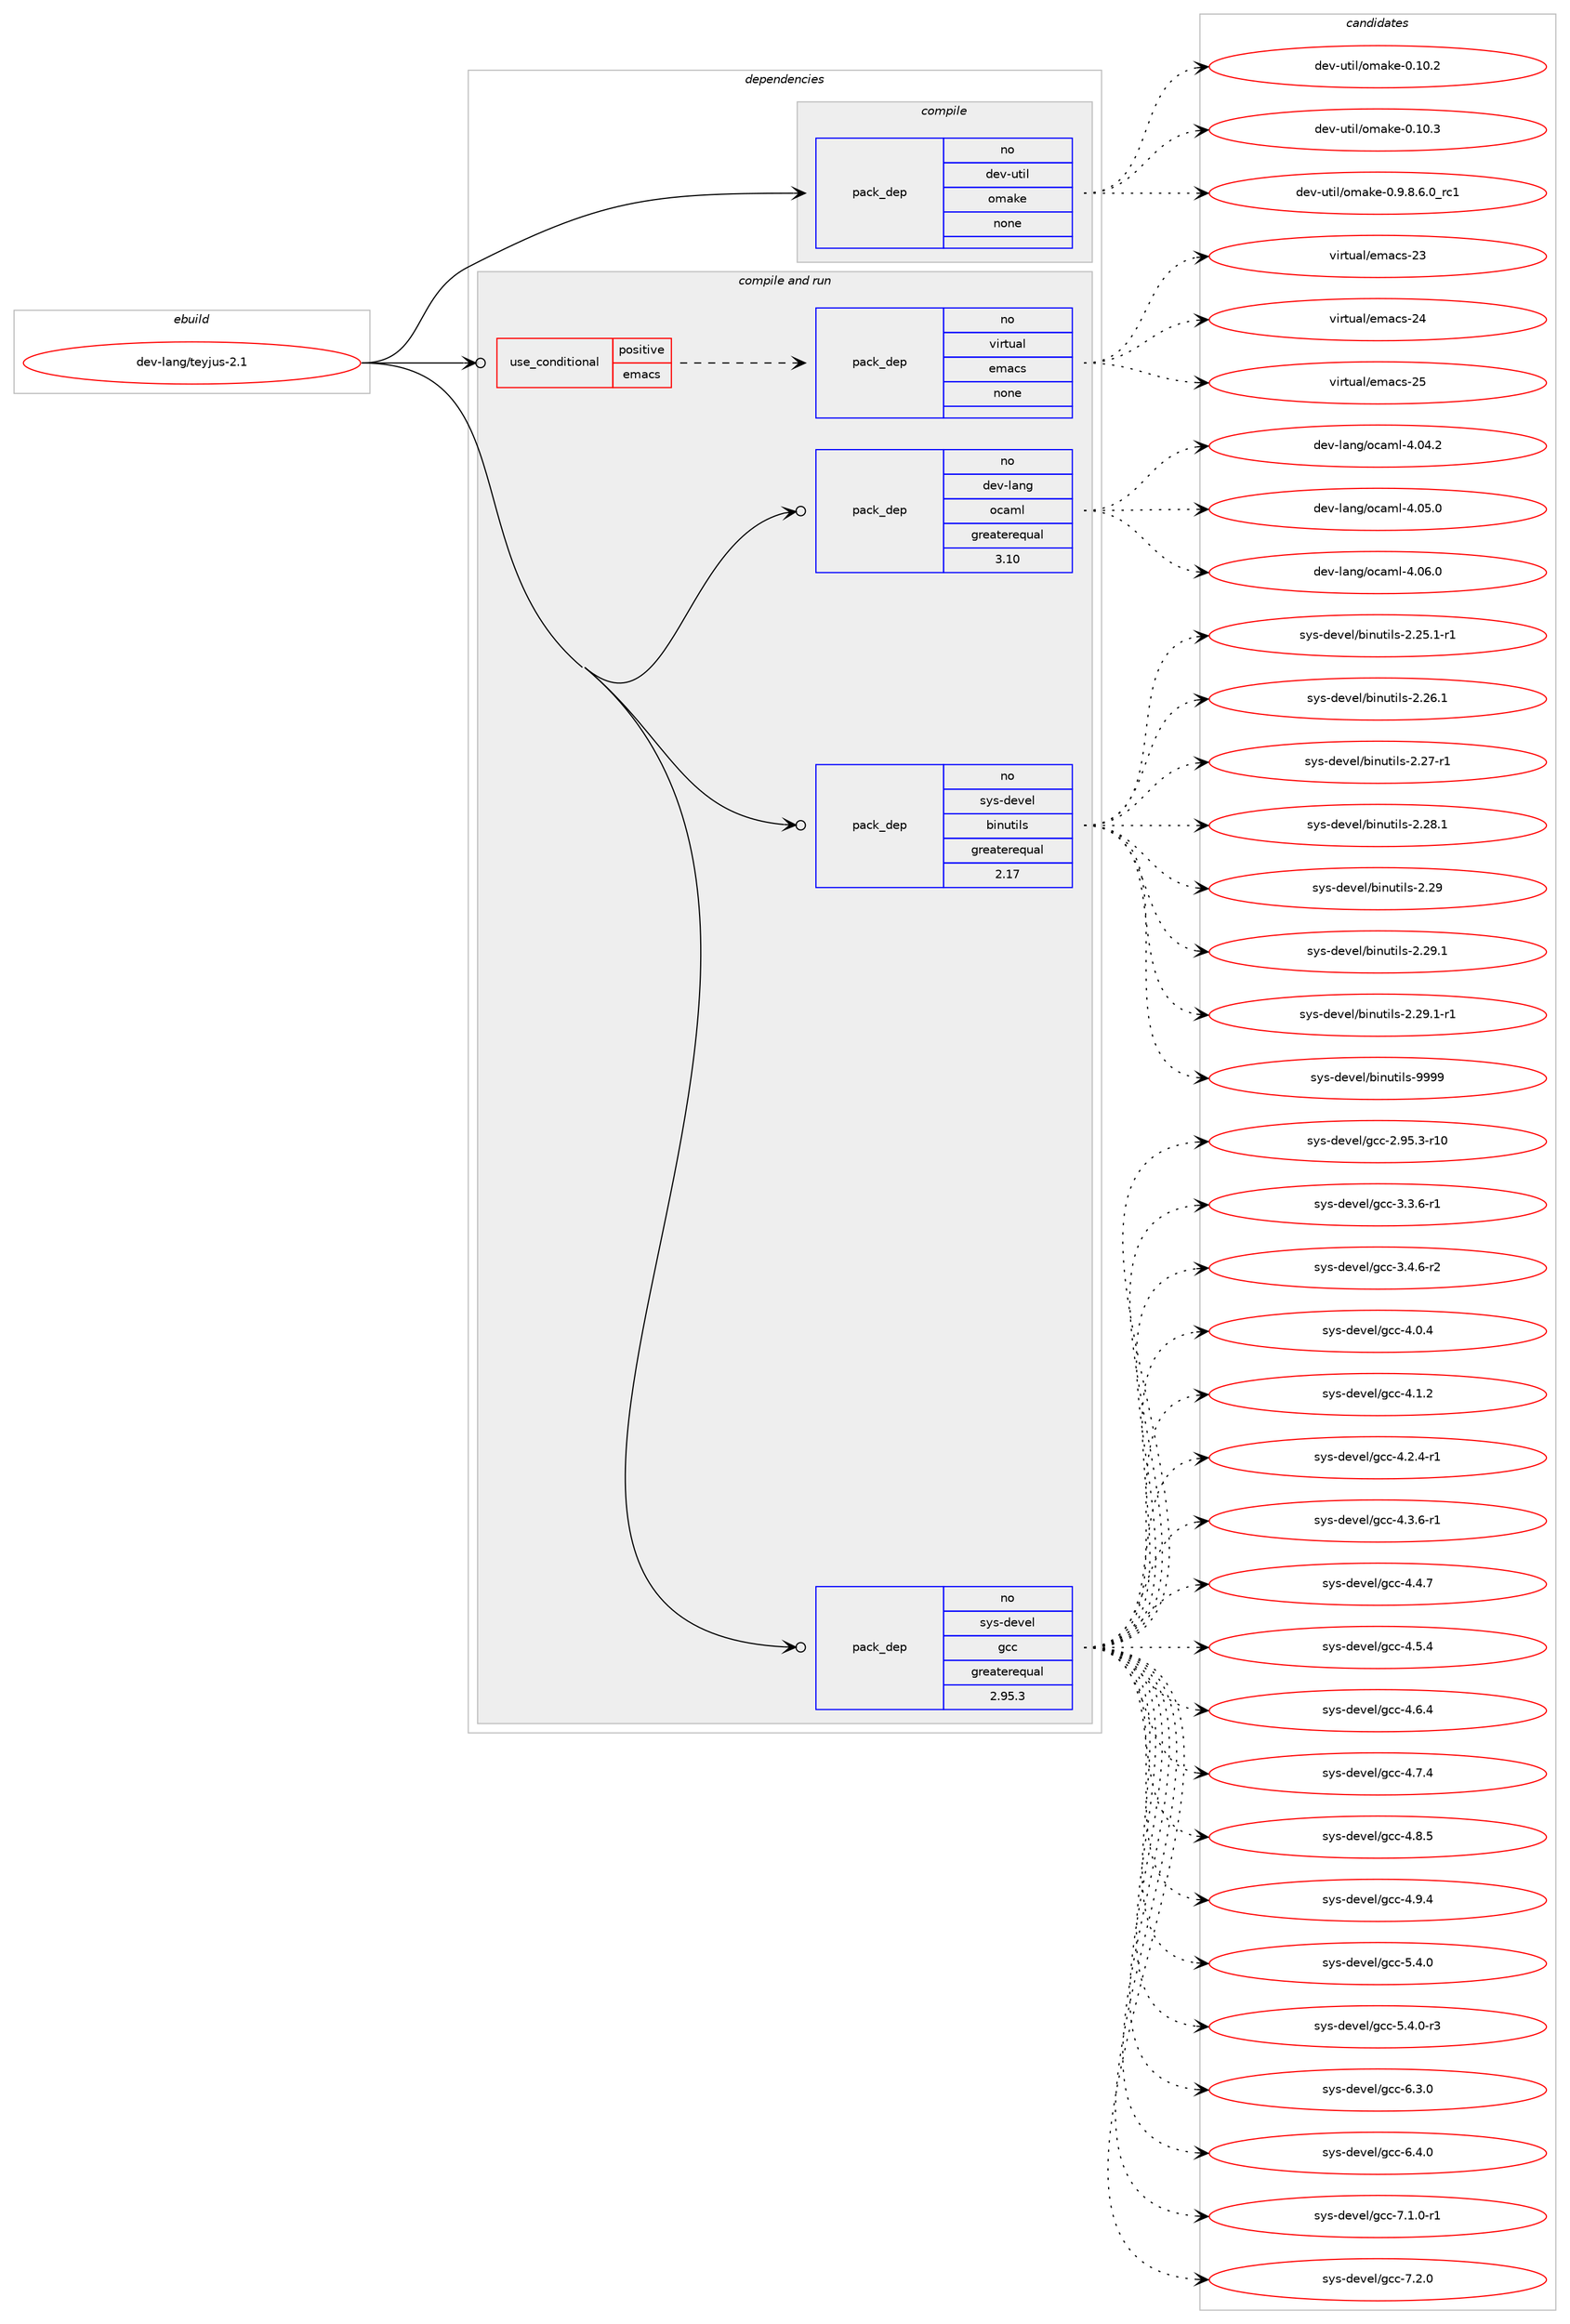 digraph prolog {

# *************
# Graph options
# *************

newrank=true;
concentrate=true;
compound=true;
graph [rankdir=LR,fontname=Helvetica,fontsize=10,ranksep=1.5];#, ranksep=2.5, nodesep=0.2];
edge  [arrowhead=vee];
node  [fontname=Helvetica,fontsize=10];

# **********
# The ebuild
# **********

subgraph cluster_leftcol {
color=gray;
rank=same;
label=<<i>ebuild</i>>;
id [label="dev-lang/teyjus-2.1", color=red, width=4, href="../dev-lang/teyjus-2.1.svg"];
}

# ****************
# The dependencies
# ****************

subgraph cluster_midcol {
color=gray;
label=<<i>dependencies</i>>;
subgraph cluster_compile {
fillcolor="#eeeeee";
style=filled;
label=<<i>compile</i>>;
subgraph pack83191 {
dependency110314 [label=<<TABLE BORDER="0" CELLBORDER="1" CELLSPACING="0" CELLPADDING="4" WIDTH="220"><TR><TD ROWSPAN="6" CELLPADDING="30">pack_dep</TD></TR><TR><TD WIDTH="110">no</TD></TR><TR><TD>dev-util</TD></TR><TR><TD>omake</TD></TR><TR><TD>none</TD></TR><TR><TD></TD></TR></TABLE>>, shape=none, color=blue];
}
id:e -> dependency110314:w [weight=20,style="solid",arrowhead="vee"];
}
subgraph cluster_compileandrun {
fillcolor="#eeeeee";
style=filled;
label=<<i>compile and run</i>>;
subgraph cond23934 {
dependency110315 [label=<<TABLE BORDER="0" CELLBORDER="1" CELLSPACING="0" CELLPADDING="4"><TR><TD ROWSPAN="3" CELLPADDING="10">use_conditional</TD></TR><TR><TD>positive</TD></TR><TR><TD>emacs</TD></TR></TABLE>>, shape=none, color=red];
subgraph pack83192 {
dependency110316 [label=<<TABLE BORDER="0" CELLBORDER="1" CELLSPACING="0" CELLPADDING="4" WIDTH="220"><TR><TD ROWSPAN="6" CELLPADDING="30">pack_dep</TD></TR><TR><TD WIDTH="110">no</TD></TR><TR><TD>virtual</TD></TR><TR><TD>emacs</TD></TR><TR><TD>none</TD></TR><TR><TD></TD></TR></TABLE>>, shape=none, color=blue];
}
dependency110315:e -> dependency110316:w [weight=20,style="dashed",arrowhead="vee"];
}
id:e -> dependency110315:w [weight=20,style="solid",arrowhead="odotvee"];
subgraph pack83193 {
dependency110317 [label=<<TABLE BORDER="0" CELLBORDER="1" CELLSPACING="0" CELLPADDING="4" WIDTH="220"><TR><TD ROWSPAN="6" CELLPADDING="30">pack_dep</TD></TR><TR><TD WIDTH="110">no</TD></TR><TR><TD>dev-lang</TD></TR><TR><TD>ocaml</TD></TR><TR><TD>greaterequal</TD></TR><TR><TD>3.10</TD></TR></TABLE>>, shape=none, color=blue];
}
id:e -> dependency110317:w [weight=20,style="solid",arrowhead="odotvee"];
subgraph pack83194 {
dependency110318 [label=<<TABLE BORDER="0" CELLBORDER="1" CELLSPACING="0" CELLPADDING="4" WIDTH="220"><TR><TD ROWSPAN="6" CELLPADDING="30">pack_dep</TD></TR><TR><TD WIDTH="110">no</TD></TR><TR><TD>sys-devel</TD></TR><TR><TD>binutils</TD></TR><TR><TD>greaterequal</TD></TR><TR><TD>2.17</TD></TR></TABLE>>, shape=none, color=blue];
}
id:e -> dependency110318:w [weight=20,style="solid",arrowhead="odotvee"];
subgraph pack83195 {
dependency110319 [label=<<TABLE BORDER="0" CELLBORDER="1" CELLSPACING="0" CELLPADDING="4" WIDTH="220"><TR><TD ROWSPAN="6" CELLPADDING="30">pack_dep</TD></TR><TR><TD WIDTH="110">no</TD></TR><TR><TD>sys-devel</TD></TR><TR><TD>gcc</TD></TR><TR><TD>greaterequal</TD></TR><TR><TD>2.95.3</TD></TR></TABLE>>, shape=none, color=blue];
}
id:e -> dependency110319:w [weight=20,style="solid",arrowhead="odotvee"];
}
subgraph cluster_run {
fillcolor="#eeeeee";
style=filled;
label=<<i>run</i>>;
}
}

# **************
# The candidates
# **************

subgraph cluster_choices {
rank=same;
color=gray;
label=<<i>candidates</i>>;

subgraph choice83191 {
color=black;
nodesep=1;
choice10010111845117116105108471111099710710145484649484650 [label="dev-util/omake-0.10.2", color=red, width=4,href="../dev-util/omake-0.10.2.svg"];
choice10010111845117116105108471111099710710145484649484651 [label="dev-util/omake-0.10.3", color=red, width=4,href="../dev-util/omake-0.10.3.svg"];
choice10010111845117116105108471111099710710145484657465646544648951149949 [label="dev-util/omake-0.9.8.6.0_rc1", color=red, width=4,href="../dev-util/omake-0.9.8.6.0_rc1.svg"];
dependency110314:e -> choice10010111845117116105108471111099710710145484649484650:w [style=dotted,weight="100"];
dependency110314:e -> choice10010111845117116105108471111099710710145484649484651:w [style=dotted,weight="100"];
dependency110314:e -> choice10010111845117116105108471111099710710145484657465646544648951149949:w [style=dotted,weight="100"];
}
subgraph choice83192 {
color=black;
nodesep=1;
choice11810511411611797108471011099799115455051 [label="virtual/emacs-23", color=red, width=4,href="../virtual/emacs-23.svg"];
choice11810511411611797108471011099799115455052 [label="virtual/emacs-24", color=red, width=4,href="../virtual/emacs-24.svg"];
choice11810511411611797108471011099799115455053 [label="virtual/emacs-25", color=red, width=4,href="../virtual/emacs-25.svg"];
dependency110316:e -> choice11810511411611797108471011099799115455051:w [style=dotted,weight="100"];
dependency110316:e -> choice11810511411611797108471011099799115455052:w [style=dotted,weight="100"];
dependency110316:e -> choice11810511411611797108471011099799115455053:w [style=dotted,weight="100"];
}
subgraph choice83193 {
color=black;
nodesep=1;
choice100101118451089711010347111999710910845524648524650 [label="dev-lang/ocaml-4.04.2", color=red, width=4,href="../dev-lang/ocaml-4.04.2.svg"];
choice100101118451089711010347111999710910845524648534648 [label="dev-lang/ocaml-4.05.0", color=red, width=4,href="../dev-lang/ocaml-4.05.0.svg"];
choice100101118451089711010347111999710910845524648544648 [label="dev-lang/ocaml-4.06.0", color=red, width=4,href="../dev-lang/ocaml-4.06.0.svg"];
dependency110317:e -> choice100101118451089711010347111999710910845524648524650:w [style=dotted,weight="100"];
dependency110317:e -> choice100101118451089711010347111999710910845524648534648:w [style=dotted,weight="100"];
dependency110317:e -> choice100101118451089711010347111999710910845524648544648:w [style=dotted,weight="100"];
}
subgraph choice83194 {
color=black;
nodesep=1;
choice115121115451001011181011084798105110117116105108115455046505346494511449 [label="sys-devel/binutils-2.25.1-r1", color=red, width=4,href="../sys-devel/binutils-2.25.1-r1.svg"];
choice11512111545100101118101108479810511011711610510811545504650544649 [label="sys-devel/binutils-2.26.1", color=red, width=4,href="../sys-devel/binutils-2.26.1.svg"];
choice11512111545100101118101108479810511011711610510811545504650554511449 [label="sys-devel/binutils-2.27-r1", color=red, width=4,href="../sys-devel/binutils-2.27-r1.svg"];
choice11512111545100101118101108479810511011711610510811545504650564649 [label="sys-devel/binutils-2.28.1", color=red, width=4,href="../sys-devel/binutils-2.28.1.svg"];
choice1151211154510010111810110847981051101171161051081154550465057 [label="sys-devel/binutils-2.29", color=red, width=4,href="../sys-devel/binutils-2.29.svg"];
choice11512111545100101118101108479810511011711610510811545504650574649 [label="sys-devel/binutils-2.29.1", color=red, width=4,href="../sys-devel/binutils-2.29.1.svg"];
choice115121115451001011181011084798105110117116105108115455046505746494511449 [label="sys-devel/binutils-2.29.1-r1", color=red, width=4,href="../sys-devel/binutils-2.29.1-r1.svg"];
choice1151211154510010111810110847981051101171161051081154557575757 [label="sys-devel/binutils-9999", color=red, width=4,href="../sys-devel/binutils-9999.svg"];
dependency110318:e -> choice115121115451001011181011084798105110117116105108115455046505346494511449:w [style=dotted,weight="100"];
dependency110318:e -> choice11512111545100101118101108479810511011711610510811545504650544649:w [style=dotted,weight="100"];
dependency110318:e -> choice11512111545100101118101108479810511011711610510811545504650554511449:w [style=dotted,weight="100"];
dependency110318:e -> choice11512111545100101118101108479810511011711610510811545504650564649:w [style=dotted,weight="100"];
dependency110318:e -> choice1151211154510010111810110847981051101171161051081154550465057:w [style=dotted,weight="100"];
dependency110318:e -> choice11512111545100101118101108479810511011711610510811545504650574649:w [style=dotted,weight="100"];
dependency110318:e -> choice115121115451001011181011084798105110117116105108115455046505746494511449:w [style=dotted,weight="100"];
dependency110318:e -> choice1151211154510010111810110847981051101171161051081154557575757:w [style=dotted,weight="100"];
}
subgraph choice83195 {
color=black;
nodesep=1;
choice1151211154510010111810110847103999945504657534651451144948 [label="sys-devel/gcc-2.95.3-r10", color=red, width=4,href="../sys-devel/gcc-2.95.3-r10.svg"];
choice115121115451001011181011084710399994551465146544511449 [label="sys-devel/gcc-3.3.6-r1", color=red, width=4,href="../sys-devel/gcc-3.3.6-r1.svg"];
choice115121115451001011181011084710399994551465246544511450 [label="sys-devel/gcc-3.4.6-r2", color=red, width=4,href="../sys-devel/gcc-3.4.6-r2.svg"];
choice11512111545100101118101108471039999455246484652 [label="sys-devel/gcc-4.0.4", color=red, width=4,href="../sys-devel/gcc-4.0.4.svg"];
choice11512111545100101118101108471039999455246494650 [label="sys-devel/gcc-4.1.2", color=red, width=4,href="../sys-devel/gcc-4.1.2.svg"];
choice115121115451001011181011084710399994552465046524511449 [label="sys-devel/gcc-4.2.4-r1", color=red, width=4,href="../sys-devel/gcc-4.2.4-r1.svg"];
choice115121115451001011181011084710399994552465146544511449 [label="sys-devel/gcc-4.3.6-r1", color=red, width=4,href="../sys-devel/gcc-4.3.6-r1.svg"];
choice11512111545100101118101108471039999455246524655 [label="sys-devel/gcc-4.4.7", color=red, width=4,href="../sys-devel/gcc-4.4.7.svg"];
choice11512111545100101118101108471039999455246534652 [label="sys-devel/gcc-4.5.4", color=red, width=4,href="../sys-devel/gcc-4.5.4.svg"];
choice11512111545100101118101108471039999455246544652 [label="sys-devel/gcc-4.6.4", color=red, width=4,href="../sys-devel/gcc-4.6.4.svg"];
choice11512111545100101118101108471039999455246554652 [label="sys-devel/gcc-4.7.4", color=red, width=4,href="../sys-devel/gcc-4.7.4.svg"];
choice11512111545100101118101108471039999455246564653 [label="sys-devel/gcc-4.8.5", color=red, width=4,href="../sys-devel/gcc-4.8.5.svg"];
choice11512111545100101118101108471039999455246574652 [label="sys-devel/gcc-4.9.4", color=red, width=4,href="../sys-devel/gcc-4.9.4.svg"];
choice11512111545100101118101108471039999455346524648 [label="sys-devel/gcc-5.4.0", color=red, width=4,href="../sys-devel/gcc-5.4.0.svg"];
choice115121115451001011181011084710399994553465246484511451 [label="sys-devel/gcc-5.4.0-r3", color=red, width=4,href="../sys-devel/gcc-5.4.0-r3.svg"];
choice11512111545100101118101108471039999455446514648 [label="sys-devel/gcc-6.3.0", color=red, width=4,href="../sys-devel/gcc-6.3.0.svg"];
choice11512111545100101118101108471039999455446524648 [label="sys-devel/gcc-6.4.0", color=red, width=4,href="../sys-devel/gcc-6.4.0.svg"];
choice115121115451001011181011084710399994555464946484511449 [label="sys-devel/gcc-7.1.0-r1", color=red, width=4,href="../sys-devel/gcc-7.1.0-r1.svg"];
choice11512111545100101118101108471039999455546504648 [label="sys-devel/gcc-7.2.0", color=red, width=4,href="../sys-devel/gcc-7.2.0.svg"];
dependency110319:e -> choice1151211154510010111810110847103999945504657534651451144948:w [style=dotted,weight="100"];
dependency110319:e -> choice115121115451001011181011084710399994551465146544511449:w [style=dotted,weight="100"];
dependency110319:e -> choice115121115451001011181011084710399994551465246544511450:w [style=dotted,weight="100"];
dependency110319:e -> choice11512111545100101118101108471039999455246484652:w [style=dotted,weight="100"];
dependency110319:e -> choice11512111545100101118101108471039999455246494650:w [style=dotted,weight="100"];
dependency110319:e -> choice115121115451001011181011084710399994552465046524511449:w [style=dotted,weight="100"];
dependency110319:e -> choice115121115451001011181011084710399994552465146544511449:w [style=dotted,weight="100"];
dependency110319:e -> choice11512111545100101118101108471039999455246524655:w [style=dotted,weight="100"];
dependency110319:e -> choice11512111545100101118101108471039999455246534652:w [style=dotted,weight="100"];
dependency110319:e -> choice11512111545100101118101108471039999455246544652:w [style=dotted,weight="100"];
dependency110319:e -> choice11512111545100101118101108471039999455246554652:w [style=dotted,weight="100"];
dependency110319:e -> choice11512111545100101118101108471039999455246564653:w [style=dotted,weight="100"];
dependency110319:e -> choice11512111545100101118101108471039999455246574652:w [style=dotted,weight="100"];
dependency110319:e -> choice11512111545100101118101108471039999455346524648:w [style=dotted,weight="100"];
dependency110319:e -> choice115121115451001011181011084710399994553465246484511451:w [style=dotted,weight="100"];
dependency110319:e -> choice11512111545100101118101108471039999455446514648:w [style=dotted,weight="100"];
dependency110319:e -> choice11512111545100101118101108471039999455446524648:w [style=dotted,weight="100"];
dependency110319:e -> choice115121115451001011181011084710399994555464946484511449:w [style=dotted,weight="100"];
dependency110319:e -> choice11512111545100101118101108471039999455546504648:w [style=dotted,weight="100"];
}
}

}
